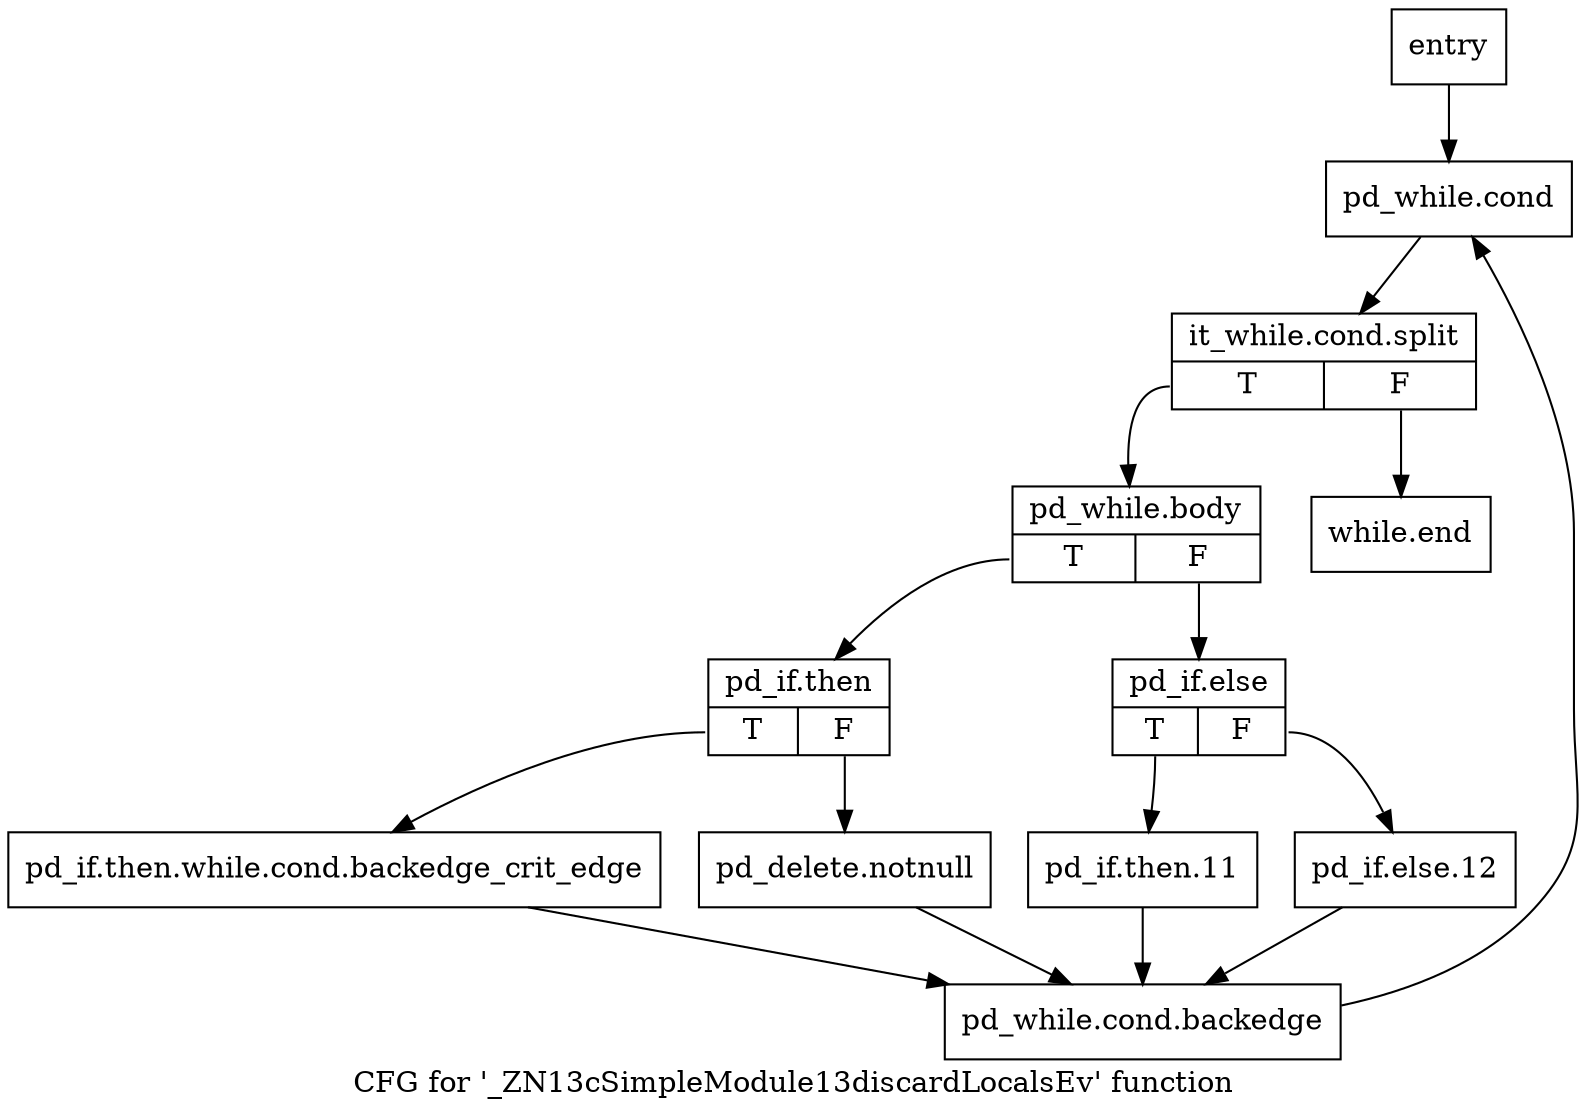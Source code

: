 digraph "CFG for '_ZN13cSimpleModule13discardLocalsEv' function" {
	label="CFG for '_ZN13cSimpleModule13discardLocalsEv' function";

	Node0x1c20990 [shape=record,label="{entry}"];
	Node0x1c20990 -> Node0x1c209e0;
	Node0x1c209e0 [shape=record,label="{pd_while.cond}"];
	Node0x1c209e0 -> Node0x46271f0;
	Node0x46271f0 [shape=record,label="{it_while.cond.split|{<s0>T|<s1>F}}"];
	Node0x46271f0:s0 -> Node0x1c20a30;
	Node0x46271f0:s1 -> Node0x1c20cb0;
	Node0x1c20a30 [shape=record,label="{pd_while.body|{<s0>T|<s1>F}}"];
	Node0x1c20a30:s0 -> Node0x1c20a80;
	Node0x1c20a30:s1 -> Node0x1c20b70;
	Node0x1c20a80 [shape=record,label="{pd_if.then|{<s0>T|<s1>F}}"];
	Node0x1c20a80:s0 -> Node0x1c20ad0;
	Node0x1c20a80:s1 -> Node0x1c20b20;
	Node0x1c20ad0 [shape=record,label="{pd_if.then.while.cond.backedge_crit_edge}"];
	Node0x1c20ad0 -> Node0x1c20c10;
	Node0x1c20b20 [shape=record,label="{pd_delete.notnull}"];
	Node0x1c20b20 -> Node0x1c20c10;
	Node0x1c20b70 [shape=record,label="{pd_if.else|{<s0>T|<s1>F}}"];
	Node0x1c20b70:s0 -> Node0x1c20bc0;
	Node0x1c20b70:s1 -> Node0x1c20c60;
	Node0x1c20bc0 [shape=record,label="{pd_if.then.11}"];
	Node0x1c20bc0 -> Node0x1c20c10;
	Node0x1c20c10 [shape=record,label="{pd_while.cond.backedge}"];
	Node0x1c20c10 -> Node0x1c209e0;
	Node0x1c20c60 [shape=record,label="{pd_if.else.12}"];
	Node0x1c20c60 -> Node0x1c20c10;
	Node0x1c20cb0 [shape=record,label="{while.end}"];
}
